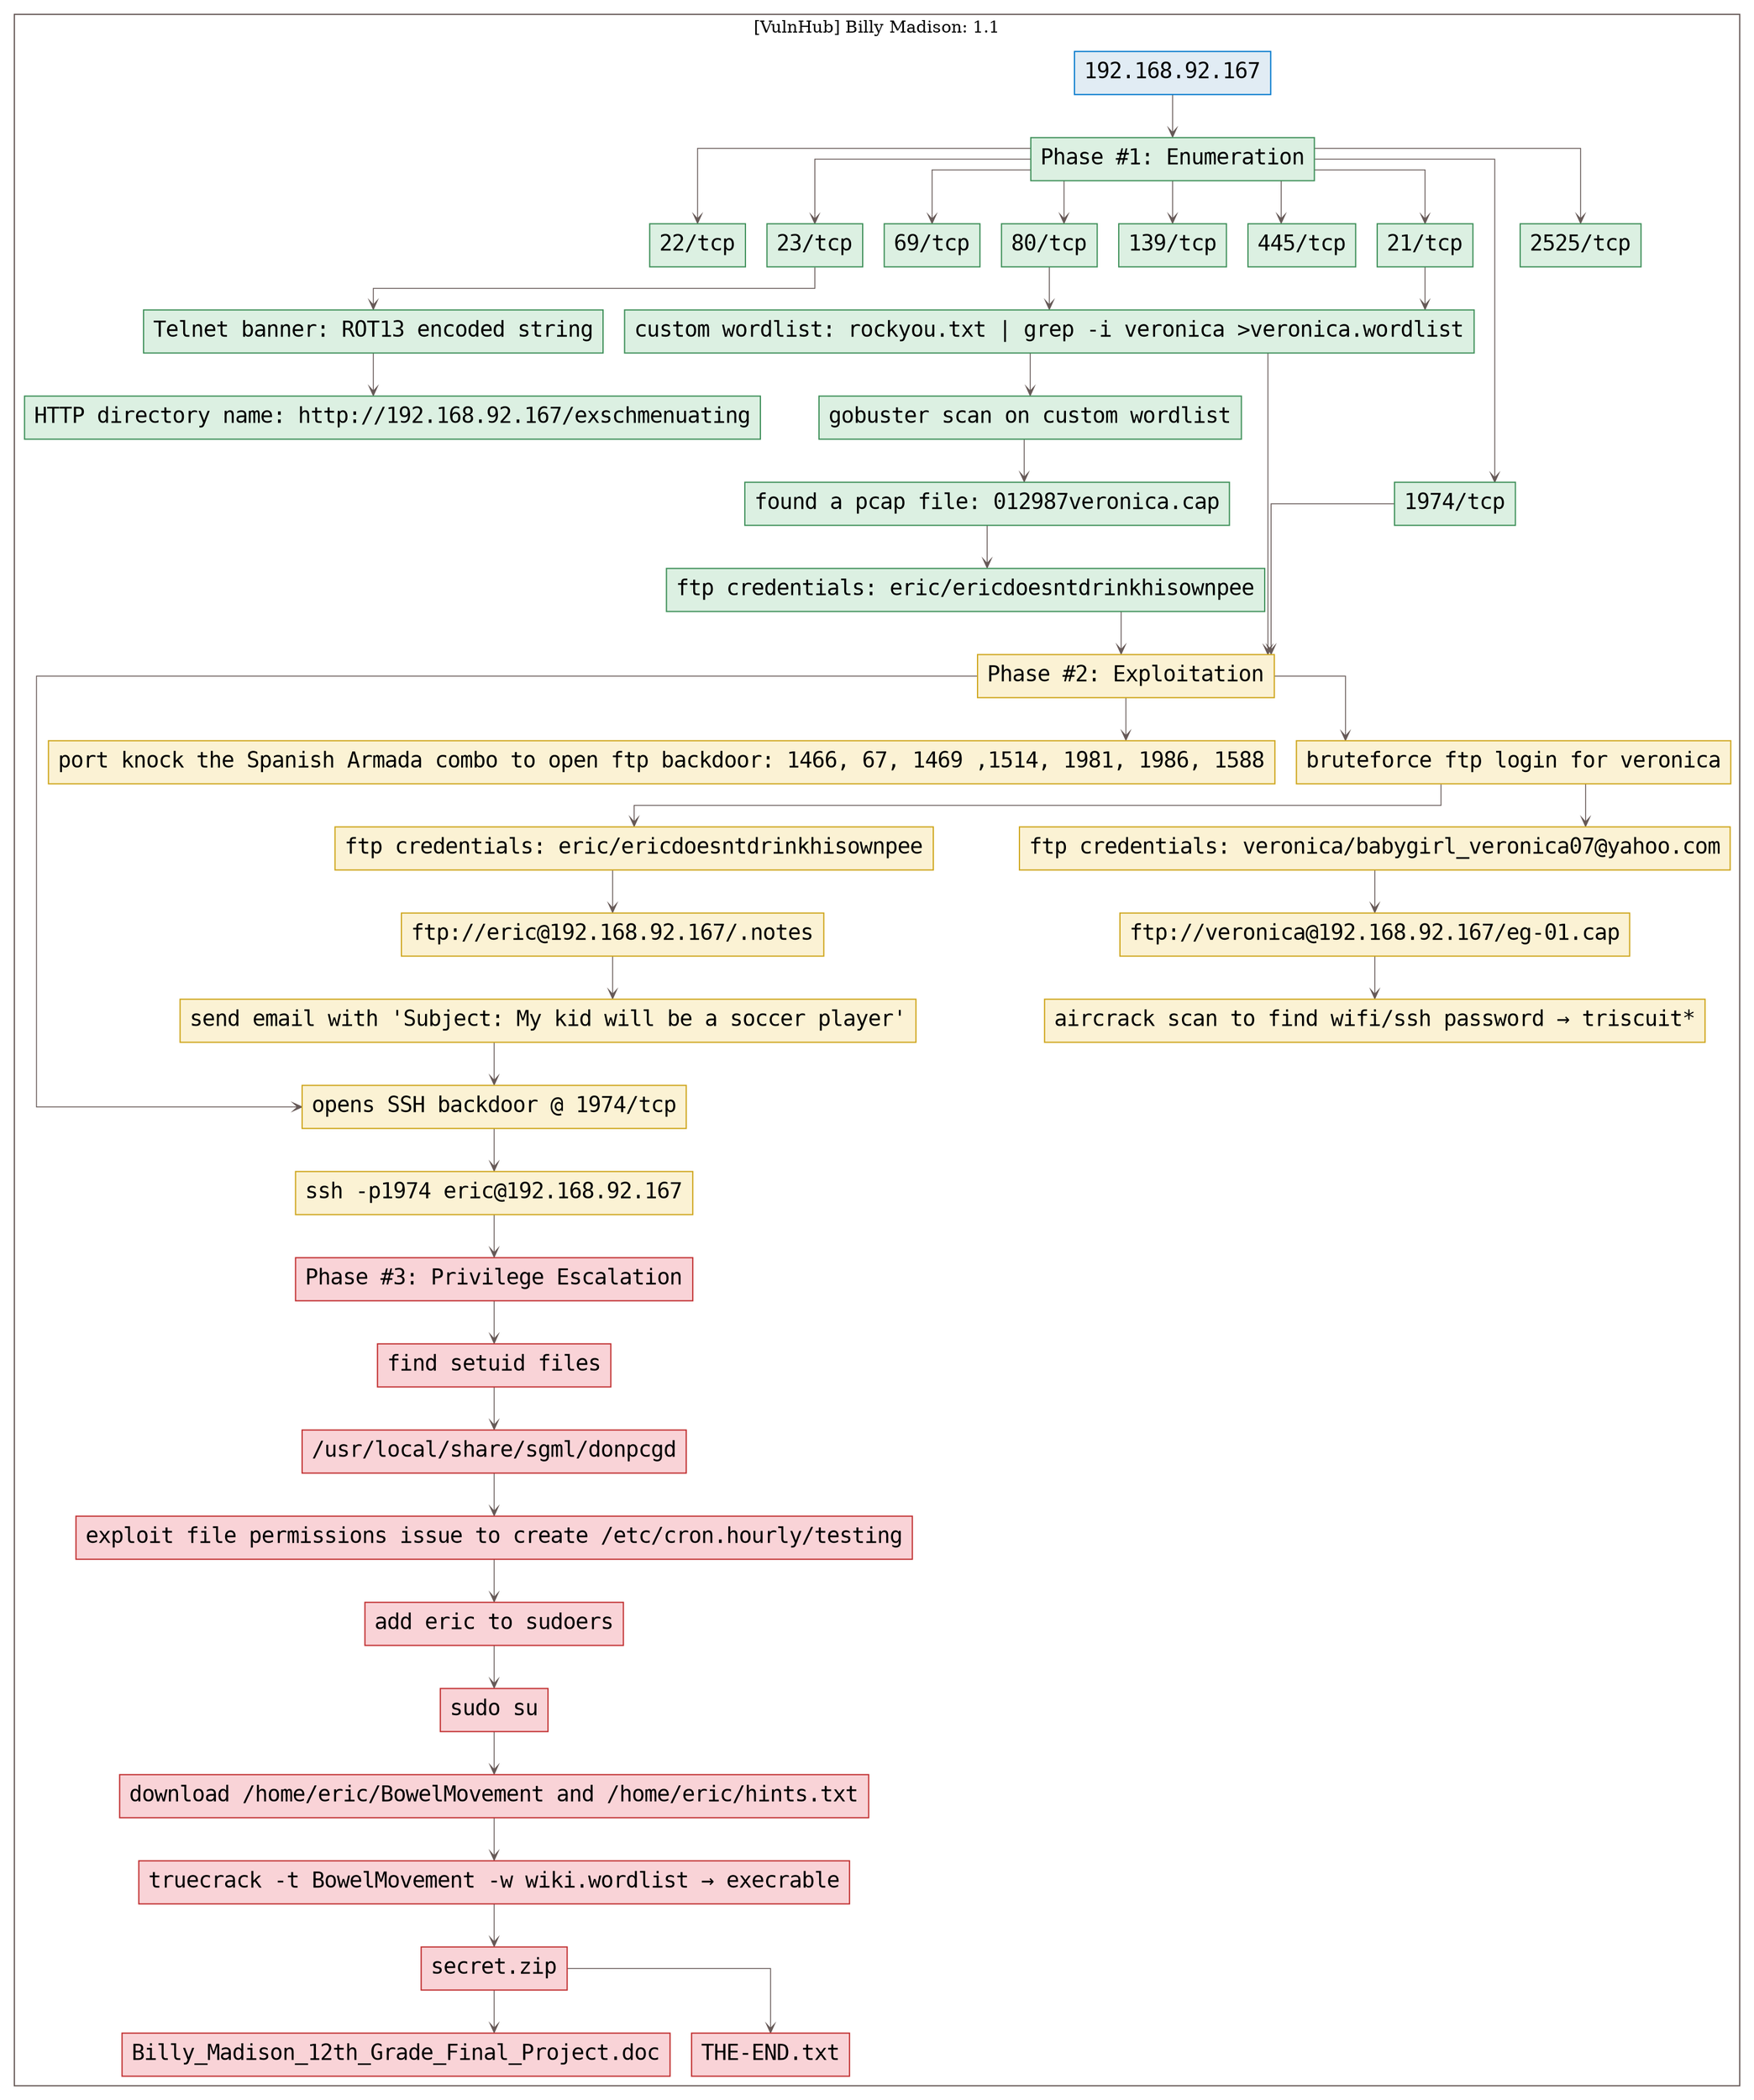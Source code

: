 digraph G {
  #rankdir=LR;
  nodesdictep=1.0; splines="ortho"; K=0.6; overlap=scale; fixedsize=true; resolution=72; bgcolor="#ffffff"; outputorder="edgesfirst";
  node [fontname="courier" fontsize=18 shape=box width=0.25 fillcolor="white" style="filled,solid"];
  edge [style=solid color="#665957" penwidth=0.75 arrowhead=vee arrowsize=0.75 ];

  0[label="192.168.92.167" color="#0077cc" fillcolor="#e1ecf4" tooltip="[VulnHub] Billy Madison: 1.1"];
  10[label="ftp://eric@192.168.92.167/.notes" color="#cea51b" fillcolor="#fbf2d4" tooltip="Phase #2:Exploitation"];
  11[label="send email with 'Subject: My kid will be a soccer player'" color="#cea51b" fillcolor="#fbf2d4" tooltip="Phase #2:Exploitation"];
  12[label="opens SSH backdoor @ 1974/tcp" color="#cea51b" fillcolor="#fbf2d4" tooltip="Phase #2:Exploitation"];
  13[label="22/tcp" color="#3d8f58" fillcolor="#dcf0e2" tooltip="Phase #1:Enumeration"];
  14[label="23/tcp" color="#3d8f58" fillcolor="#dcf0e2" tooltip="Phase #1:Enumeration"];
  15[label="Telnet banner: ROT13 encoded string" color="#3d8f58" fillcolor="#dcf0e2" tooltip="Phase #1:Enumeration"];
  16[label="HTTP directory name: http://192.168.92.167/exschmenuating" color="#3d8f58" fillcolor="#dcf0e2" tooltip="Phase #1:Enumeration"];
  17[label="69/tcp" color="#3d8f58" fillcolor="#dcf0e2" tooltip="Phase #1:Enumeration"];
  18[label="80/tcp" color="#3d8f58" fillcolor="#dcf0e2" tooltip="Phase #1:Enumeration"];
  19[label="gobuster scan on custom wordlist" color="#3d8f58" fillcolor="#dcf0e2" tooltip="Phase #1:Enumeration"];
  1[label="Phase #1: Enumeration" color="#3d8f58" fillcolor="#dcf0e2" tooltip="Phase #1:Enumeration"];
  20[label="found a pcap file: 012987veronica.cap" color="#3d8f58" fillcolor="#dcf0e2" tooltip="Phase #1:Enumeration"];
  21[label="ftp credentials: eric/ericdoesntdrinkhisownpee" color="#3d8f58" fillcolor="#dcf0e2" tooltip="Phase #1:Enumeration"];
  22[label="port knock the Spanish Armada combo to open ftp backdoor: 1466, 67, 1469 ,1514, 1981, 1986, 1588" color="#cea51b" fillcolor="#fbf2d4" tooltip="Phase #2:Exploitation"];
  23[label="139/tcp" color="#3d8f58" fillcolor="#dcf0e2" tooltip="Phase #1:Enumeration"];
  24[label="445/tcp" color="#3d8f58" fillcolor="#dcf0e2" tooltip="Phase #1:Enumeration"];
  25[label="1974/tcp" color="#3d8f58" fillcolor="#dcf0e2" tooltip="Phase #1:Enumeration"];
  26[label="ssh -p1974 eric@192.168.92.167" color="#cea51b" fillcolor="#fbf2d4" tooltip="Phase #2:Exploitation"];
  27[label="Phase #3: Privilege Escalation" color="#c02d2e" fillcolor="#f9d3d7" tooltip="Phase #3:Privilege Escalation"];
  28[label="find setuid files" color="#c02d2e" fillcolor="#f9d3d7" tooltip="Phase #3:Privilege Escalation"];
  29[label="/usr/local/share/sgml/donpcgd" color="#c02d2e" fillcolor="#f9d3d7" tooltip="Phase #3:Privilege Escalation"];
  2[label="21/tcp" color="#3d8f58" fillcolor="#dcf0e2" tooltip="Phase #1:Enumeration"];
  30[label="exploit file permissions issue to create /etc/cron.hourly/testing" color="#c02d2e" fillcolor="#f9d3d7" tooltip="Phase #3:Privilege Escalation"];
  31[label="add eric to sudoers" color="#c02d2e" fillcolor="#f9d3d7" tooltip="Phase #3:Privilege Escalation"];
  32[label="sudo su" color="#c02d2e" fillcolor="#f9d3d7" tooltip="Phase #3:Privilege Escalation"];
  33[label="download /home/eric/BowelMovement and /home/eric/hints.txt" color="#c02d2e" fillcolor="#f9d3d7" tooltip="Phase #3:Privilege Escalation"];
  34[label="truecrack -t BowelMovement -w wiki.wordlist → execrable" color="#c02d2e" fillcolor="#f9d3d7" tooltip="Phase #3:Privilege Escalation"];
  35[label="secret.zip" color="#c02d2e" fillcolor="#f9d3d7" tooltip="Phase #3:Privilege Escalation"];
  36[label="Billy_Madison_12th_Grade_Final_Project.doc" color="#c02d2e" fillcolor="#f9d3d7" tooltip="Phase #3:Privilege Escalation"];
  37[label="THE-END.txt" color="#c02d2e" fillcolor="#f9d3d7" tooltip="Phase #3:Privilege Escalation"];
  38[label="2525/tcp" color="#3d8f58" fillcolor="#dcf0e2" tooltip="Phase #1:Enumeration"];
  3[label="custom wordlist: rockyou.txt | grep -i veronica >veronica.wordlist" color="#3d8f58" fillcolor="#dcf0e2" tooltip="Phase #1:Enumeration"];
  4[label="Phase #2: Exploitation" color="#cea51b" fillcolor="#fbf2d4" tooltip="Phase #2:Exploitation"];
  5[label="bruteforce ftp login for veronica" color="#cea51b" fillcolor="#fbf2d4" tooltip="Phase #2:Exploitation"];
  6[label="ftp credentials: veronica/babygirl_veronica07@yahoo.com" color="#cea51b" fillcolor="#fbf2d4" tooltip="Phase #2:Exploitation"];
  7[label="ftp://veronica@192.168.92.167/eg-01.cap" color="#cea51b" fillcolor="#fbf2d4" tooltip="Phase #2:Exploitation"];
  8[label="aircrack scan to find wifi/ssh password → triscuit*" color="#cea51b" fillcolor="#fbf2d4" tooltip="Phase #2:Exploitation"];
  9[label="ftp credentials: eric/ericdoesntdrinkhisownpee" color="#cea51b" fillcolor="#fbf2d4" tooltip="Phase #2:Exploitation"];

  subgraph cluster_0 {
    node [style="filled,solid"];
    label = "[VulnHub] Billy Madison: 1.1";
    color = "#665957";
    0 -> 1 [color="#665957"];
    1 -> 13 [color="#665957"];
    1 -> 14 [color="#665957"];
    1 -> 17 [color="#665957"];
    1 -> 18 [color="#665957"];
    1 -> 2 [color="#665957"];
    1 -> 23 [color="#665957"];
    1 -> 24 [color="#665957"];
    1 -> 25 [color="#665957"];
    1 -> 38 [color="#665957"];
    10 -> 11 [color="#665957"];
    11 -> 12 [color="#665957"];
    12 -> 26 [color="#665957"];
    14 -> 15 [color="#665957"];
    15 -> 16 [color="#665957"];
    18 -> 3 [color="#665957"];
    19 -> 20 [color="#665957"];
    2 -> 3 [color="#665957"];
    20 -> 21 [color="#665957"];
    21 -> 4 [color="#665957"];
    25 -> 4 [color="#665957"];
    26 -> 27 [color="#665957"];
    27 -> 28 [color="#665957"];
    28 -> 29 [color="#665957"];
    29 -> 30 [color="#665957"];
    3 -> 19 [color="#665957"];
    3 -> 4 [color="#665957"];
    30 -> 31 [color="#665957"];
    31 -> 32 [color="#665957"];
    32 -> 33 [color="#665957"];
    33 -> 34 [color="#665957"];
    34 -> 35 [color="#665957"];
    35 -> 36 [color="#665957"];
    35 -> 37 [color="#665957"];
    4 -> 12 [color="#665957"];
    4 -> 22 [color="#665957"];
    4 -> 5 [color="#665957"];
    5 -> 6 [color="#665957"];
    5 -> 9 [color="#665957"];
    6 -> 7 [color="#665957"];
    7 -> 8 [color="#665957"];
    9 -> 10 [color="#665957"];
  }
}
